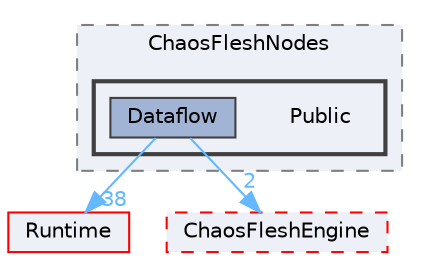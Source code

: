 digraph "Public"
{
 // INTERACTIVE_SVG=YES
 // LATEX_PDF_SIZE
  bgcolor="transparent";
  edge [fontname=Helvetica,fontsize=10,labelfontname=Helvetica,labelfontsize=10];
  node [fontname=Helvetica,fontsize=10,shape=box,height=0.2,width=0.4];
  compound=true
  subgraph clusterdir_cf91693fa68c1af0d92dce2f845b8fa8 {
    graph [ bgcolor="#edf0f7", pencolor="grey50", label="ChaosFleshNodes", fontname=Helvetica,fontsize=10 style="filled,dashed", URL="dir_cf91693fa68c1af0d92dce2f845b8fa8.html",tooltip=""]
  subgraph clusterdir_9570a80114b9f53e4d1b77af1f2a7a7a {
    graph [ bgcolor="#edf0f7", pencolor="grey25", label="", fontname=Helvetica,fontsize=10 style="filled,bold", URL="dir_9570a80114b9f53e4d1b77af1f2a7a7a.html",tooltip=""]
    dir_9570a80114b9f53e4d1b77af1f2a7a7a [shape=plaintext, label="Public"];
  dir_60743795be95be01a5b7cb323057ea00 [label="Dataflow", fillcolor="#a2b4d6", color="grey25", style="filled", URL="dir_60743795be95be01a5b7cb323057ea00.html",tooltip=""];
  }
  }
  dir_7536b172fbd480bfd146a1b1acd6856b [label="Runtime", fillcolor="#edf0f7", color="red", style="filled", URL="dir_7536b172fbd480bfd146a1b1acd6856b.html",tooltip=""];
  dir_f95bc6adb130a570c0eff89394882a7a [label="ChaosFleshEngine", fillcolor="#edf0f7", color="red", style="filled,dashed", URL="dir_f95bc6adb130a570c0eff89394882a7a.html",tooltip=""];
  dir_60743795be95be01a5b7cb323057ea00->dir_7536b172fbd480bfd146a1b1acd6856b [headlabel="38", labeldistance=1.5 headhref="dir_000285_000984.html" href="dir_000285_000984.html" color="steelblue1" fontcolor="steelblue1"];
  dir_60743795be95be01a5b7cb323057ea00->dir_f95bc6adb130a570c0eff89394882a7a [headlabel="2", labeldistance=1.5 headhref="dir_000285_000147.html" href="dir_000285_000147.html" color="steelblue1" fontcolor="steelblue1"];
}
